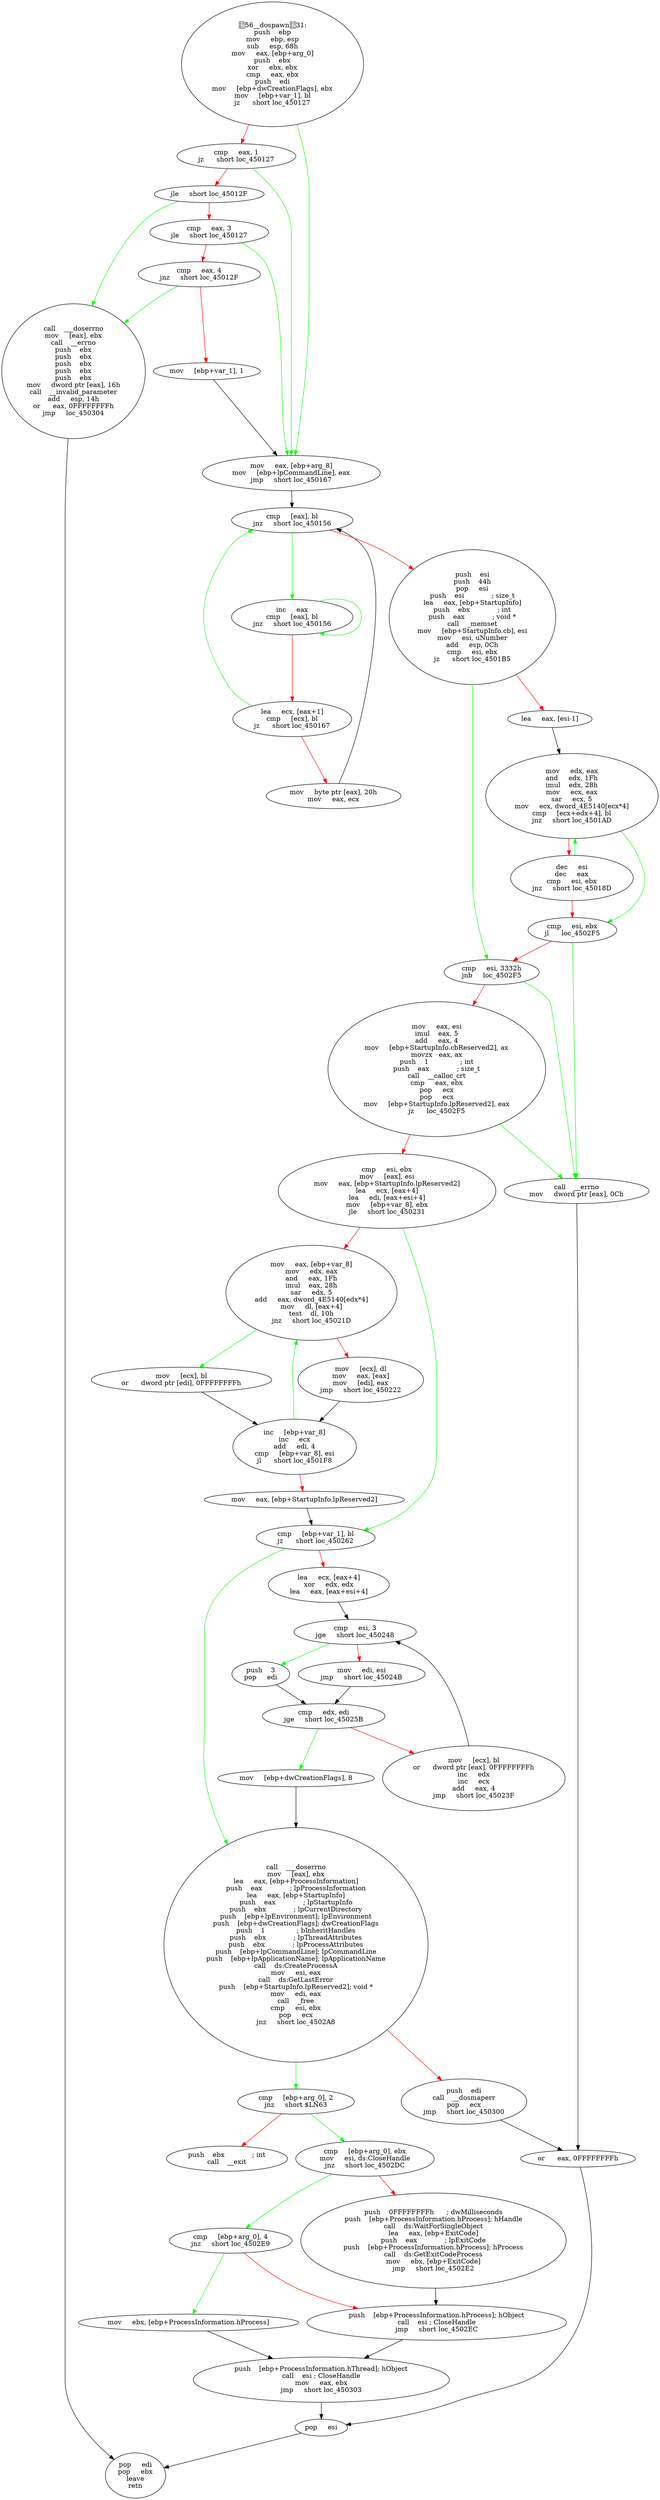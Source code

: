 digraph G{
Node0 [label = "56__dospawn31:
push    ebp
mov     ebp, esp
sub     esp, 68h
mov     eax, [ebp+arg_0]
push    ebx
xor     ebx, ebx
cmp     eax, ebx
push    edi
mov     [ebp+dwCreationFlags], ebx
mov     [ebp+var_1], bl
jz      short loc_450127"]
Node1 [label = "cmp     eax, 1
jz      short loc_450127"]
Node2 [label = "jle     short loc_45012F"]
Node3 [label = "cmp     eax, 3
jle     short loc_450127"]
Node4 [label = "cmp     eax, 4
jnz     short loc_45012F"]
Node5 [label = "mov     [ebp+var_1], 1"]
Node6 [label = "mov     eax, [ebp+arg_8]
mov     [ebp+lpCommandLine], eax
jmp     short loc_450167"]
Node7 [label = "call    ___doserrno
mov     [eax], ebx
call    __errno
push    ebx
push    ebx
push    ebx
push    ebx
push    ebx
mov     dword ptr [eax], 16h
call    __invalid_parameter
add     esp, 14h
or      eax, 0FFFFFFFFh
jmp     loc_450304"]
Node8 [label = "inc     eax
cmp     [eax], bl
jnz     short loc_450156"]
Node9 [label = "lea     ecx, [eax+1]
cmp     [ecx], bl
jz      short loc_450167"]
Node10 [label = "mov     byte ptr [eax], 20h
mov     eax, ecx"]
Node11 [label = "cmp     [eax], bl
jnz     short loc_450156"]
Node12 [label = "push    esi
push    44h
pop     esi
push    esi             ; size_t
lea     eax, [ebp+StartupInfo]
push    ebx             ; int
push    eax             ; void *
call    _memset
mov     [ebp+StartupInfo.cb], esi
mov     esi, uNumber
add     esp, 0Ch
cmp     esi, ebx
jz      short loc_4501B5"]
Node13 [label = "lea     eax, [esi-1]"]
Node14 [label = "mov     edx, eax
and     edx, 1Fh
imul    edx, 28h
mov     ecx, eax
sar     ecx, 5
mov     ecx, dword_4E5140[ecx*4]
cmp     [ecx+edx+4], bl
jnz     short loc_4501AD"]
Node15 [label = "dec     esi
dec     eax
cmp     esi, ebx
jnz     short loc_45018D"]
Node16 [label = "cmp     esi, ebx
jl      loc_4502F5"]
Node17 [label = "cmp     esi, 3332h
jnb     loc_4502F5"]
Node18 [label = "mov     eax, esi
imul    eax, 5
add     eax, 4
mov     [ebp+StartupInfo.cbReserved2], ax
movzx   eax, ax
push    1               ; int
push    eax             ; size_t
call    __calloc_crt
cmp     eax, ebx
pop     ecx
pop     ecx
mov     [ebp+StartupInfo.lpReserved2], eax
jz      loc_4502F5"]
Node19 [label = "cmp     esi, ebx
mov     [eax], esi
mov     eax, [ebp+StartupInfo.lpReserved2]
lea     ecx, [eax+4]
lea     edi, [eax+esi+4]
mov     [ebp+var_8], ebx
jle     short loc_450231"]
Node20 [label = "mov     eax, [ebp+var_8]
mov     edx, eax
and     eax, 1Fh
imul    eax, 28h
sar     edx, 5
add     eax, dword_4E5140[edx*4]
mov     dl, [eax+4]
test    dl, 10h
jnz     short loc_45021D"]
Node21 [label = "mov     [ecx], dl
mov     eax, [eax]
mov     [edi], eax
jmp     short loc_450222"]
Node22 [label = "mov     [ecx], bl
or      dword ptr [edi], 0FFFFFFFFh"]
Node23 [label = "inc     [ebp+var_8]
inc     ecx
add     edi, 4
cmp     [ebp+var_8], esi
jl      short loc_4501F8"]
Node24 [label = "mov     eax, [ebp+StartupInfo.lpReserved2]"]
Node25 [label = "cmp     [ebp+var_1], bl
jz      short loc_450262"]
Node26 [label = "lea     ecx, [eax+4]
xor     edx, edx
lea     eax, [eax+esi+4]"]
Node27 [label = "cmp     esi, 3
jge     short loc_450248"]
Node28 [label = "mov     edi, esi
jmp     short loc_45024B"]
Node29 [label = "push    3
pop     edi"]
Node30 [label = "cmp     edx, edi
jge     short loc_45025B"]
Node31 [label = "mov     [ecx], bl
or      dword ptr [eax], 0FFFFFFFFh
inc     edx
inc     ecx
add     eax, 4
jmp     short loc_45023F"]
Node32 [label = "mov     [ebp+dwCreationFlags], 8"]
Node33 [label = "call    ___doserrno
mov     [eax], ebx
lea     eax, [ebp+ProcessInformation]
push    eax             ; lpProcessInformation
lea     eax, [ebp+StartupInfo]
push    eax             ; lpStartupInfo
push    ebx             ; lpCurrentDirectory
push    [ebp+lpEnvironment]; lpEnvironment
push    [ebp+dwCreationFlags]; dwCreationFlags
push    1               ; bInheritHandles
push    ebx             ; lpThreadAttributes
push    ebx             ; lpProcessAttributes
push    [ebp+lpCommandLine]; lpCommandLine
push    [ebp+lpApplicationName]; lpApplicationName
call    ds:CreateProcessA
mov     esi, eax
call    ds:GetLastError
push    [ebp+StartupInfo.lpReserved2]; void *
mov     edi, eax
call    _free
cmp     esi, ebx
pop     ecx
jnz     short loc_4502A8"]
Node34 [label = "push    edi
call    __dosmaperr
pop     ecx
jmp     short loc_450300"]
Node35 [label = "cmp     [ebp+arg_0], 2
jnz     short $LN63"]
Node36 [label = "push    ebx             ; int
call    __exit"]
Node37 [label = "cmp     [ebp+arg_0], ebx
mov     esi, ds:CloseHandle
jnz     short loc_4502DC"]
Node38 [label = "push    0FFFFFFFFh      ; dwMilliseconds
push    [ebp+ProcessInformation.hProcess]; hHandle
call    ds:WaitForSingleObject
lea     eax, [ebp+ExitCode]
push    eax             ; lpExitCode
push    [ebp+ProcessInformation.hProcess]; hProcess
call    ds:GetExitCodeProcess
mov     ebx, [ebp+ExitCode]
jmp     short loc_4502E2"]
Node39 [label = "cmp     [ebp+arg_0], 4
jnz     short loc_4502E9"]
Node40 [label = "push    [ebp+ProcessInformation.hProcess]; hObject
call    esi ; CloseHandle
jmp     short loc_4502EC"]
Node41 [label = "mov     ebx, [ebp+ProcessInformation.hProcess]"]
Node42 [label = "push    [ebp+ProcessInformation.hThread]; hObject
call    esi ; CloseHandle
mov     eax, ebx
jmp     short loc_450303"]
Node43 [label = "call    __errno
mov     dword ptr [eax], 0Ch"]
Node44 [label = "or      eax, 0FFFFFFFFh"]
Node45 [label = "pop     esi"]
Node46 [label = "pop     edi
pop     ebx
leave
retn"]
Node0 -> Node1 [color = "red"]
Node0 -> Node6 [color = "green"]
Node1 -> Node2 [color = "red"]
Node1 -> Node6 [color = "green"]
Node2 -> Node3 [color = "red"]
Node2 -> Node7 [color = "green"]
Node3 -> Node4 [color = "red"]
Node3 -> Node6 [color = "green"]
Node4 -> Node5 [color = "red"]
Node4 -> Node7 [color = "green"]
Node5 -> Node6 [color = "black"]
Node6 -> Node11 [color = "black"]
Node7 -> Node46 [color = "black"]
Node8 -> Node9 [color = "red"]
Node8 -> Node8 [color = "green"]
Node9 -> Node10 [color = "red"]
Node9 -> Node11 [color = "green"]
Node10 -> Node11 [color = "black"]
Node11 -> Node8 [color = "green"]
Node11 -> Node12 [color = "red"]
Node12 -> Node13 [color = "red"]
Node12 -> Node17 [color = "green"]
Node13 -> Node14 [color = "black"]
Node14 -> Node15 [color = "red"]
Node14 -> Node16 [color = "green"]
Node15 -> Node14 [color = "green"]
Node15 -> Node16 [color = "red"]
Node16 -> Node17 [color = "red"]
Node16 -> Node43 [color = "green"]
Node17 -> Node18 [color = "red"]
Node17 -> Node43 [color = "green"]
Node18 -> Node19 [color = "red"]
Node18 -> Node43 [color = "green"]
Node19 -> Node20 [color = "red"]
Node19 -> Node25 [color = "green"]
Node20 -> Node21 [color = "red"]
Node20 -> Node22 [color = "green"]
Node21 -> Node23 [color = "black"]
Node22 -> Node23 [color = "black"]
Node23 -> Node20 [color = "green"]
Node23 -> Node24 [color = "red"]
Node24 -> Node25 [color = "black"]
Node25 -> Node26 [color = "red"]
Node25 -> Node33 [color = "green"]
Node26 -> Node27 [color = "black"]
Node27 -> Node28 [color = "red"]
Node27 -> Node29 [color = "green"]
Node28 -> Node30 [color = "black"]
Node29 -> Node30 [color = "black"]
Node30 -> Node31 [color = "red"]
Node30 -> Node32 [color = "green"]
Node31 -> Node27 [color = "black"]
Node32 -> Node33 [color = "black"]
Node33 -> Node34 [color = "red"]
Node33 -> Node35 [color = "green"]
Node34 -> Node44 [color = "black"]
Node35 -> Node36 [color = "red"]
Node35 -> Node37 [color = "green"]
Node37 -> Node38 [color = "red"]
Node37 -> Node39 [color = "green"]
Node38 -> Node40 [color = "black"]
Node39 -> Node40 [color = "red"]
Node39 -> Node41 [color = "green"]
Node40 -> Node42 [color = "black"]
Node41 -> Node42 [color = "black"]
Node42 -> Node45 [color = "black"]
Node43 -> Node44 [color = "black"]
Node44 -> Node45 [color = "black"]
Node45 -> Node46 [color = "black"]
}